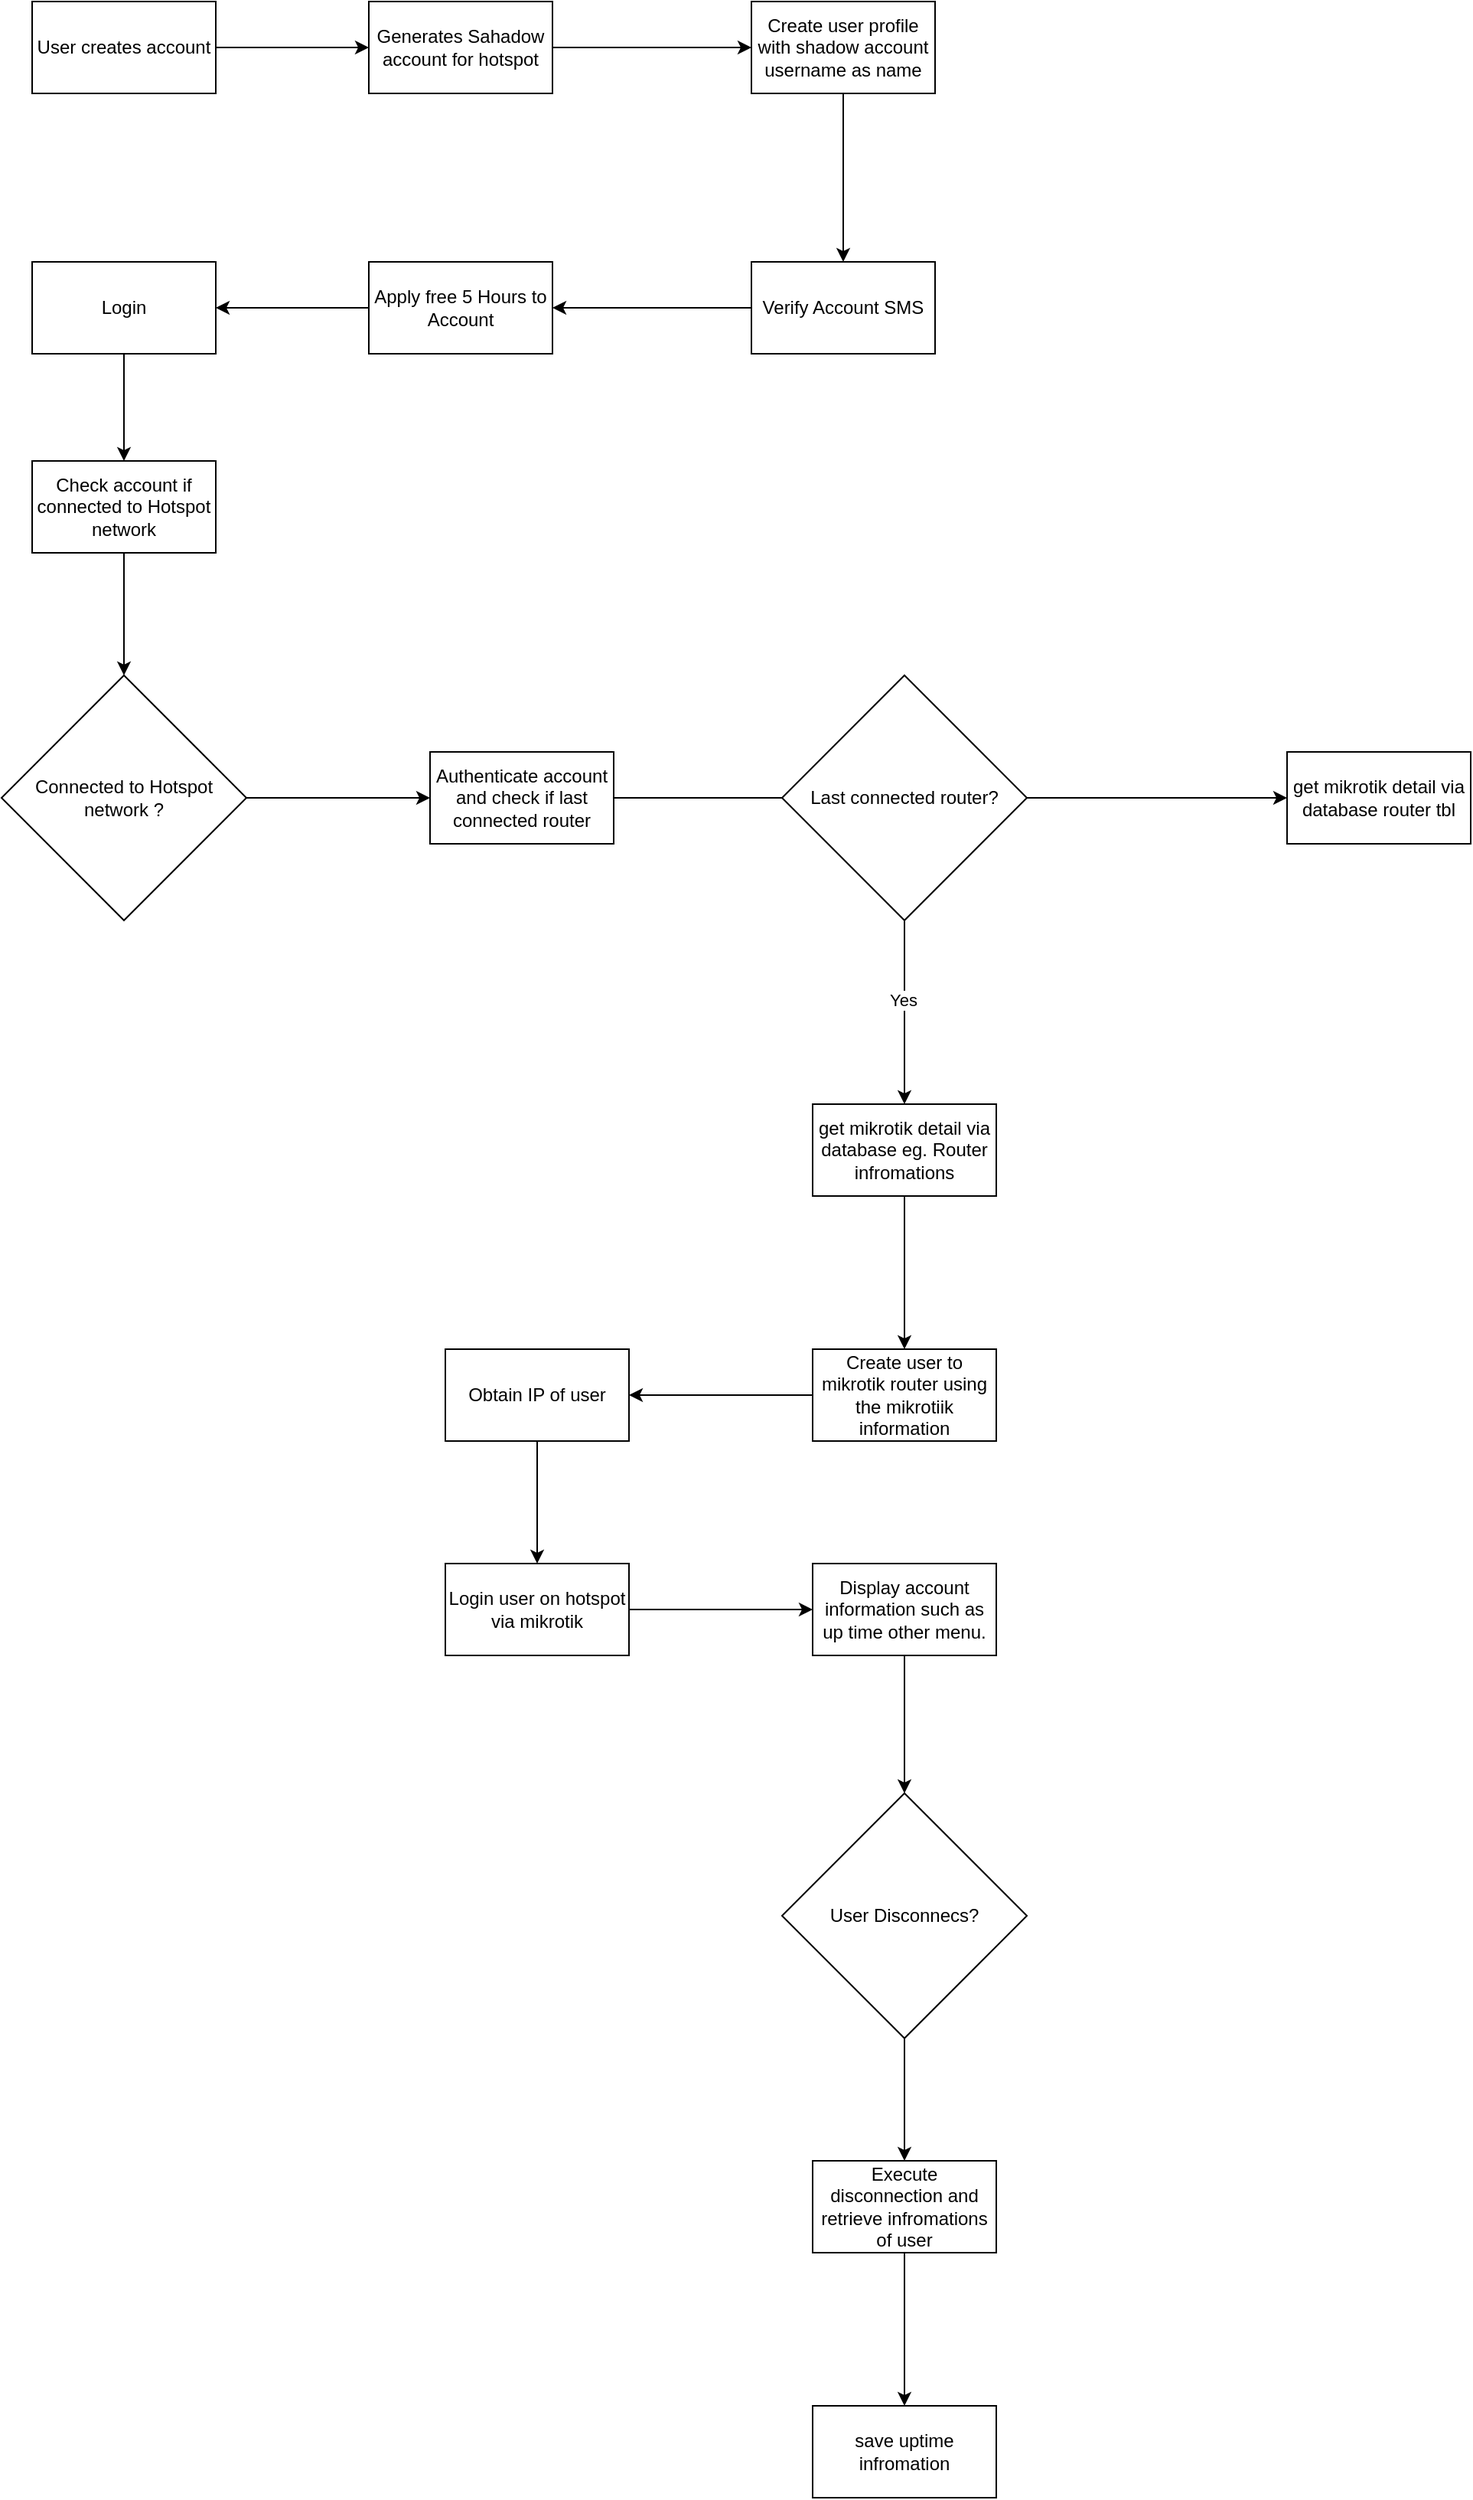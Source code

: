 <mxfile version="28.1.2">
  <diagram name="Page-1" id="nfvmlznbkoSjh4hifC-U">
    <mxGraphModel dx="1188" dy="701" grid="1" gridSize="10" guides="1" tooltips="1" connect="1" arrows="1" fold="1" page="1" pageScale="1" pageWidth="850" pageHeight="1100" math="0" shadow="0">
      <root>
        <mxCell id="0" />
        <mxCell id="1" parent="0" />
        <mxCell id="8RGpFNCVPckuqsEfQ1hN-3" style="edgeStyle=orthogonalEdgeStyle;rounded=0;orthogonalLoop=1;jettySize=auto;html=1;" edge="1" parent="1" source="8RGpFNCVPckuqsEfQ1hN-1" target="8RGpFNCVPckuqsEfQ1hN-2">
          <mxGeometry relative="1" as="geometry" />
        </mxCell>
        <mxCell id="8RGpFNCVPckuqsEfQ1hN-1" value="User creates account" style="rounded=0;whiteSpace=wrap;html=1;" vertex="1" parent="1">
          <mxGeometry x="80" y="200" width="120" height="60" as="geometry" />
        </mxCell>
        <mxCell id="8RGpFNCVPckuqsEfQ1hN-5" style="edgeStyle=orthogonalEdgeStyle;rounded=0;orthogonalLoop=1;jettySize=auto;html=1;" edge="1" parent="1" source="8RGpFNCVPckuqsEfQ1hN-2" target="8RGpFNCVPckuqsEfQ1hN-6">
          <mxGeometry relative="1" as="geometry">
            <mxPoint x="570" y="230" as="targetPoint" />
          </mxGeometry>
        </mxCell>
        <mxCell id="8RGpFNCVPckuqsEfQ1hN-2" value="Generates Sahadow account for hotspot" style="rounded=0;whiteSpace=wrap;html=1;" vertex="1" parent="1">
          <mxGeometry x="300" y="200" width="120" height="60" as="geometry" />
        </mxCell>
        <mxCell id="8RGpFNCVPckuqsEfQ1hN-9" style="edgeStyle=orthogonalEdgeStyle;rounded=0;orthogonalLoop=1;jettySize=auto;html=1;" edge="1" parent="1" source="8RGpFNCVPckuqsEfQ1hN-12" target="8RGpFNCVPckuqsEfQ1hN-8">
          <mxGeometry relative="1" as="geometry">
            <Array as="points" />
          </mxGeometry>
        </mxCell>
        <mxCell id="8RGpFNCVPckuqsEfQ1hN-6" value="Create user profile with shadow account username as name" style="rounded=0;whiteSpace=wrap;html=1;" vertex="1" parent="1">
          <mxGeometry x="550" y="200" width="120" height="60" as="geometry" />
        </mxCell>
        <mxCell id="8RGpFNCVPckuqsEfQ1hN-11" style="edgeStyle=orthogonalEdgeStyle;rounded=0;orthogonalLoop=1;jettySize=auto;html=1;" edge="1" parent="1" source="8RGpFNCVPckuqsEfQ1hN-8" target="8RGpFNCVPckuqsEfQ1hN-10">
          <mxGeometry relative="1" as="geometry" />
        </mxCell>
        <mxCell id="8RGpFNCVPckuqsEfQ1hN-8" value="Apply free 5 Hours to Account" style="rounded=0;whiteSpace=wrap;html=1;" vertex="1" parent="1">
          <mxGeometry x="300" y="370" width="120" height="60" as="geometry" />
        </mxCell>
        <mxCell id="8RGpFNCVPckuqsEfQ1hN-15" style="edgeStyle=orthogonalEdgeStyle;rounded=0;orthogonalLoop=1;jettySize=auto;html=1;" edge="1" parent="1" source="8RGpFNCVPckuqsEfQ1hN-10" target="8RGpFNCVPckuqsEfQ1hN-25">
          <mxGeometry relative="1" as="geometry">
            <mxPoint x="140" y="520" as="targetPoint" />
          </mxGeometry>
        </mxCell>
        <mxCell id="8RGpFNCVPckuqsEfQ1hN-10" value="Login" style="rounded=0;whiteSpace=wrap;html=1;" vertex="1" parent="1">
          <mxGeometry x="80" y="370" width="120" height="60" as="geometry" />
        </mxCell>
        <mxCell id="8RGpFNCVPckuqsEfQ1hN-13" value="" style="edgeStyle=orthogonalEdgeStyle;rounded=0;orthogonalLoop=1;jettySize=auto;html=1;" edge="1" parent="1" source="8RGpFNCVPckuqsEfQ1hN-6" target="8RGpFNCVPckuqsEfQ1hN-12">
          <mxGeometry relative="1" as="geometry">
            <mxPoint x="610" y="260" as="sourcePoint" />
            <mxPoint x="420" y="400" as="targetPoint" />
            <Array as="points" />
          </mxGeometry>
        </mxCell>
        <mxCell id="8RGpFNCVPckuqsEfQ1hN-12" value="Verify Account SMS" style="rounded=0;whiteSpace=wrap;html=1;" vertex="1" parent="1">
          <mxGeometry x="550" y="370" width="120" height="60" as="geometry" />
        </mxCell>
        <mxCell id="8RGpFNCVPckuqsEfQ1hN-28" style="edgeStyle=orthogonalEdgeStyle;rounded=0;orthogonalLoop=1;jettySize=auto;html=1;" edge="1" parent="1" source="8RGpFNCVPckuqsEfQ1hN-25" target="8RGpFNCVPckuqsEfQ1hN-27">
          <mxGeometry relative="1" as="geometry" />
        </mxCell>
        <mxCell id="8RGpFNCVPckuqsEfQ1hN-25" value="Check account if connected to Hotspot network" style="rounded=0;whiteSpace=wrap;html=1;" vertex="1" parent="1">
          <mxGeometry x="80" y="500" width="120" height="60" as="geometry" />
        </mxCell>
        <mxCell id="8RGpFNCVPckuqsEfQ1hN-32" style="edgeStyle=orthogonalEdgeStyle;rounded=0;orthogonalLoop=1;jettySize=auto;html=1;" edge="1" parent="1" source="8RGpFNCVPckuqsEfQ1hN-27" target="8RGpFNCVPckuqsEfQ1hN-30">
          <mxGeometry relative="1" as="geometry" />
        </mxCell>
        <mxCell id="8RGpFNCVPckuqsEfQ1hN-27" value="Connected to Hotspot network ?" style="rhombus;whiteSpace=wrap;html=1;" vertex="1" parent="1">
          <mxGeometry x="60" y="640" width="160" height="160" as="geometry" />
        </mxCell>
        <mxCell id="8RGpFNCVPckuqsEfQ1hN-29" style="edgeStyle=orthogonalEdgeStyle;rounded=0;orthogonalLoop=1;jettySize=auto;html=1;" edge="1" parent="1" source="8RGpFNCVPckuqsEfQ1hN-30" target="8RGpFNCVPckuqsEfQ1hN-31">
          <mxGeometry relative="1" as="geometry" />
        </mxCell>
        <mxCell id="8RGpFNCVPckuqsEfQ1hN-58" value="Yes" style="edgeLabel;html=1;align=center;verticalAlign=middle;resizable=0;points=[];" vertex="1" connectable="0" parent="8RGpFNCVPckuqsEfQ1hN-29">
          <mxGeometry x="0.65" y="-1" relative="1" as="geometry">
            <mxPoint as="offset" />
          </mxGeometry>
        </mxCell>
        <mxCell id="8RGpFNCVPckuqsEfQ1hN-30" value="Authenticate account and check if last connected router" style="rounded=0;whiteSpace=wrap;html=1;" vertex="1" parent="1">
          <mxGeometry x="340" y="690" width="120" height="60" as="geometry" />
        </mxCell>
        <mxCell id="8RGpFNCVPckuqsEfQ1hN-34" style="edgeStyle=orthogonalEdgeStyle;rounded=0;orthogonalLoop=1;jettySize=auto;html=1;" edge="1" parent="1" source="8RGpFNCVPckuqsEfQ1hN-31" target="8RGpFNCVPckuqsEfQ1hN-33">
          <mxGeometry relative="1" as="geometry" />
        </mxCell>
        <mxCell id="8RGpFNCVPckuqsEfQ1hN-31" value="get mikrotik detail via database eg. Router infromations" style="rounded=0;whiteSpace=wrap;html=1;" vertex="1" parent="1">
          <mxGeometry x="590" y="920" width="120" height="60" as="geometry" />
        </mxCell>
        <mxCell id="8RGpFNCVPckuqsEfQ1hN-36" style="edgeStyle=orthogonalEdgeStyle;rounded=0;orthogonalLoop=1;jettySize=auto;html=1;" edge="1" parent="1" source="8RGpFNCVPckuqsEfQ1hN-33" target="8RGpFNCVPckuqsEfQ1hN-35">
          <mxGeometry relative="1" as="geometry" />
        </mxCell>
        <mxCell id="8RGpFNCVPckuqsEfQ1hN-33" value="Create user to mikrotik router using the mikrotiik information" style="rounded=0;whiteSpace=wrap;html=1;" vertex="1" parent="1">
          <mxGeometry x="590" y="1080" width="120" height="60" as="geometry" />
        </mxCell>
        <mxCell id="8RGpFNCVPckuqsEfQ1hN-38" style="edgeStyle=orthogonalEdgeStyle;rounded=0;orthogonalLoop=1;jettySize=auto;html=1;" edge="1" parent="1" source="8RGpFNCVPckuqsEfQ1hN-35" target="8RGpFNCVPckuqsEfQ1hN-37">
          <mxGeometry relative="1" as="geometry" />
        </mxCell>
        <mxCell id="8RGpFNCVPckuqsEfQ1hN-35" value="Obtain IP of user" style="rounded=0;whiteSpace=wrap;html=1;" vertex="1" parent="1">
          <mxGeometry x="350" y="1080" width="120" height="60" as="geometry" />
        </mxCell>
        <mxCell id="8RGpFNCVPckuqsEfQ1hN-40" style="edgeStyle=orthogonalEdgeStyle;rounded=0;orthogonalLoop=1;jettySize=auto;html=1;" edge="1" parent="1" source="8RGpFNCVPckuqsEfQ1hN-37" target="8RGpFNCVPckuqsEfQ1hN-39">
          <mxGeometry relative="1" as="geometry" />
        </mxCell>
        <mxCell id="8RGpFNCVPckuqsEfQ1hN-37" value="Login user on hotspot via mikrotik" style="rounded=0;whiteSpace=wrap;html=1;" vertex="1" parent="1">
          <mxGeometry x="350" y="1220" width="120" height="60" as="geometry" />
        </mxCell>
        <mxCell id="8RGpFNCVPckuqsEfQ1hN-47" style="edgeStyle=orthogonalEdgeStyle;rounded=0;orthogonalLoop=1;jettySize=auto;html=1;" edge="1" parent="1" source="8RGpFNCVPckuqsEfQ1hN-39" target="8RGpFNCVPckuqsEfQ1hN-45">
          <mxGeometry relative="1" as="geometry" />
        </mxCell>
        <mxCell id="8RGpFNCVPckuqsEfQ1hN-39" value="Display account information such as up time other menu." style="rounded=0;whiteSpace=wrap;html=1;" vertex="1" parent="1">
          <mxGeometry x="590" y="1220" width="120" height="60" as="geometry" />
        </mxCell>
        <mxCell id="8RGpFNCVPckuqsEfQ1hN-49" style="edgeStyle=orthogonalEdgeStyle;rounded=0;orthogonalLoop=1;jettySize=auto;html=1;" edge="1" parent="1" source="8RGpFNCVPckuqsEfQ1hN-45" target="8RGpFNCVPckuqsEfQ1hN-48">
          <mxGeometry relative="1" as="geometry" />
        </mxCell>
        <mxCell id="8RGpFNCVPckuqsEfQ1hN-45" value="User Disconnecs?" style="rhombus;whiteSpace=wrap;html=1;" vertex="1" parent="1">
          <mxGeometry x="570" y="1370" width="160" height="160" as="geometry" />
        </mxCell>
        <mxCell id="8RGpFNCVPckuqsEfQ1hN-51" style="edgeStyle=orthogonalEdgeStyle;rounded=0;orthogonalLoop=1;jettySize=auto;html=1;" edge="1" parent="1" source="8RGpFNCVPckuqsEfQ1hN-48" target="8RGpFNCVPckuqsEfQ1hN-50">
          <mxGeometry relative="1" as="geometry" />
        </mxCell>
        <mxCell id="8RGpFNCVPckuqsEfQ1hN-48" value="Execute disconnection and retrieve infromations of user" style="rounded=0;whiteSpace=wrap;html=1;" vertex="1" parent="1">
          <mxGeometry x="590" y="1610" width="120" height="60" as="geometry" />
        </mxCell>
        <mxCell id="8RGpFNCVPckuqsEfQ1hN-50" value="save uptime infromation" style="rounded=0;whiteSpace=wrap;html=1;" vertex="1" parent="1">
          <mxGeometry x="590" y="1770" width="120" height="60" as="geometry" />
        </mxCell>
        <mxCell id="8RGpFNCVPckuqsEfQ1hN-59" style="edgeStyle=orthogonalEdgeStyle;rounded=0;orthogonalLoop=1;jettySize=auto;html=1;" edge="1" parent="1" source="8RGpFNCVPckuqsEfQ1hN-56" target="8RGpFNCVPckuqsEfQ1hN-57">
          <mxGeometry relative="1" as="geometry" />
        </mxCell>
        <mxCell id="8RGpFNCVPckuqsEfQ1hN-56" value="Last connected router?" style="rhombus;whiteSpace=wrap;html=1;" vertex="1" parent="1">
          <mxGeometry x="570" y="640" width="160" height="160" as="geometry" />
        </mxCell>
        <mxCell id="8RGpFNCVPckuqsEfQ1hN-57" value="get mikrotik detail via database router tbl" style="rounded=0;whiteSpace=wrap;html=1;" vertex="1" parent="1">
          <mxGeometry x="900" y="690" width="120" height="60" as="geometry" />
        </mxCell>
      </root>
    </mxGraphModel>
  </diagram>
</mxfile>
